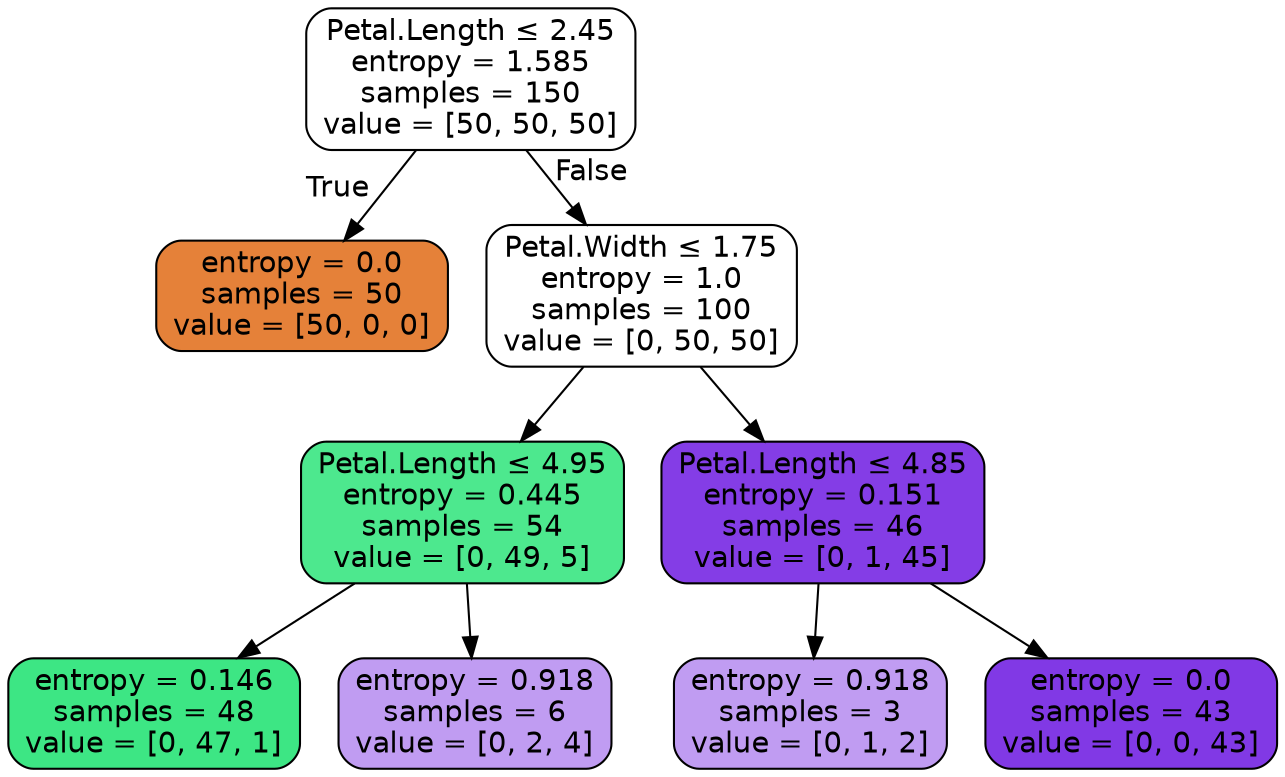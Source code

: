 digraph Tree {
node [shape=box, style="filled, rounded", color="black", fontname=helvetica] ;
edge [fontname=helvetica] ;
0 [label=<Petal.Length &le; 2.45<br/>entropy = 1.585<br/>samples = 150<br/>value = [50, 50, 50]>, fillcolor="#ffffff"] ;
1 [label=<entropy = 0.0<br/>samples = 50<br/>value = [50, 0, 0]>, fillcolor="#e58139"] ;
0 -> 1 [labeldistance=2.5, labelangle=45, headlabel="True"] ;
2 [label=<Petal.Width &le; 1.75<br/>entropy = 1.0<br/>samples = 100<br/>value = [0, 50, 50]>, fillcolor="#ffffff"] ;
0 -> 2 [labeldistance=2.5, labelangle=-45, headlabel="False"] ;
3 [label=<Petal.Length &le; 4.95<br/>entropy = 0.445<br/>samples = 54<br/>value = [0, 49, 5]>, fillcolor="#4de88e"] ;
2 -> 3 ;
4 [label=<entropy = 0.146<br/>samples = 48<br/>value = [0, 47, 1]>, fillcolor="#3de684"] ;
3 -> 4 ;
5 [label=<entropy = 0.918<br/>samples = 6<br/>value = [0, 2, 4]>, fillcolor="#c09cf2"] ;
3 -> 5 ;
6 [label=<Petal.Length &le; 4.85<br/>entropy = 0.151<br/>samples = 46<br/>value = [0, 1, 45]>, fillcolor="#843de6"] ;
2 -> 6 ;
7 [label=<entropy = 0.918<br/>samples = 3<br/>value = [0, 1, 2]>, fillcolor="#c09cf2"] ;
6 -> 7 ;
8 [label=<entropy = 0.0<br/>samples = 43<br/>value = [0, 0, 43]>, fillcolor="#8139e5"] ;
6 -> 8 ;
}